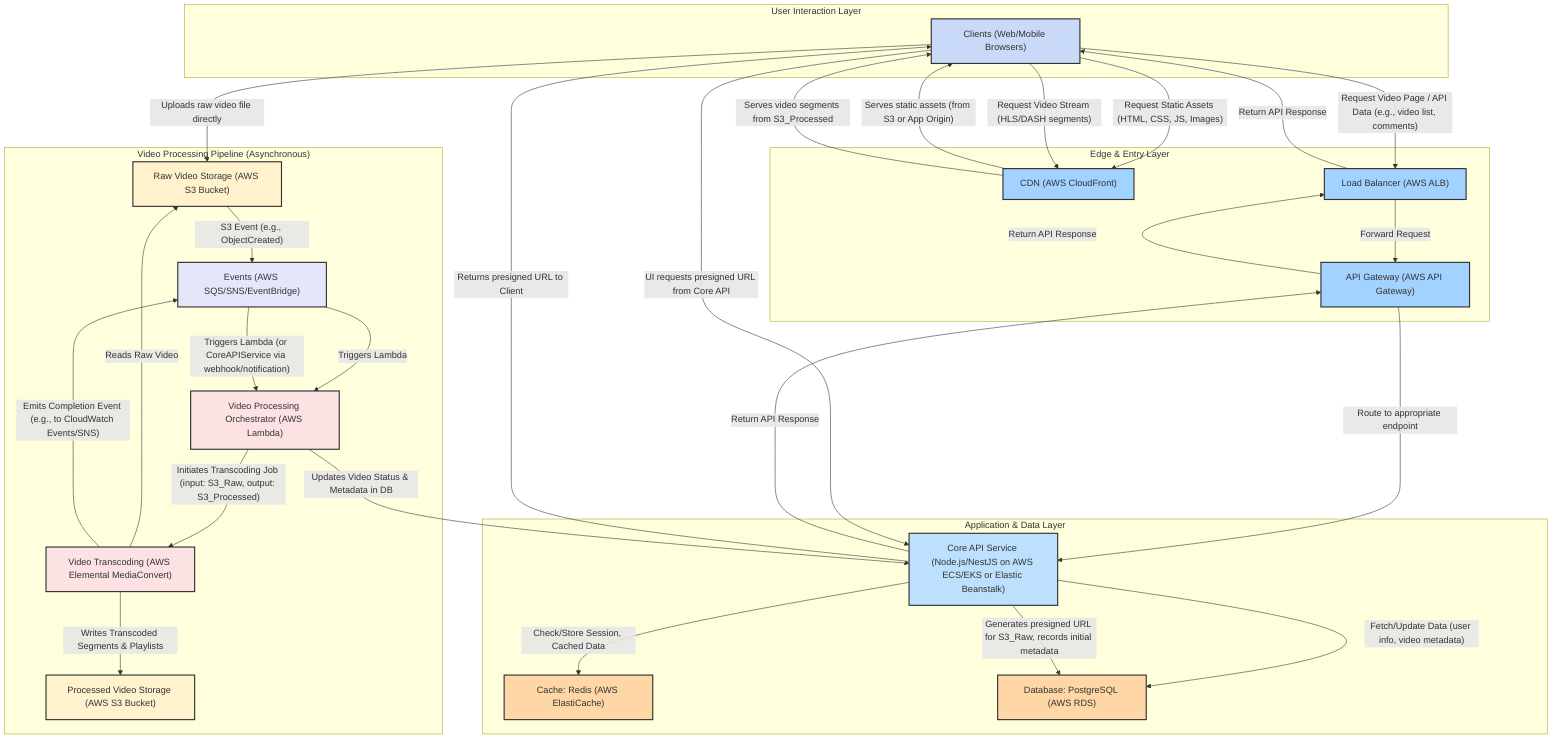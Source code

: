 graph TD
    subgraph "User Interaction Layer"
        Client["Clients (Web/Mobile Browsers)"]
    end

    subgraph "Edge & Entry Layer"
        CDN["CDN (AWS CloudFront)"]
        LB["Load Balancer (AWS ALB)"]
        APIGW["API Gateway (AWS API Gateway)"]
    end

    subgraph "Application & Data Layer"
        CoreAPIService["Core API Service (Node.js/NestJS on AWS ECS/EKS or Elastic Beanstalk)"]
        Cache["Cache: Redis (AWS ElastiCache)"]
        DB["Database: PostgreSQL (AWS RDS)"]
    end

    subgraph "Video Processing Pipeline (Asynchronous)"
        S3_Raw["Raw Video Storage (AWS S3 Bucket)"]
        S3_Processed["Processed Video Storage (AWS S3 Bucket)"]
        VideoProcessingOrchestrator["Video Processing Orchestrator (AWS Lambda)"]
        MediaConvertService["Video Transcoding (AWS Elemental MediaConvert)"]
        ProcessingEvents["Events (AWS SQS/SNS/EventBridge)"]
    end

%% --- Core User Flows (Viewing & Interaction) ---
    Client -- "Request Video Page / API Data (e.g., video list, comments)" --> LB
    LB -- "Forward Request" --> APIGW
    APIGW -- "Route to appropriate endpoint" --> CoreAPIService

    CoreAPIService -- "Fetch/Update Data (user info, video metadata)" --> DB
    CoreAPIService -- "Check/Store Session, Cached Data" --> Cache
    CoreAPIService -- "Return API Response" --> APIGW
    APIGW -- "Return API Response" --> LB
    LB -- "Return API Response" --> Client

    Client -- "Request Static Assets (HTML, CSS, JS, Images)" --> CDN
    Client -- "Request Video Stream (HLS/DASH segments)" --> CDN
    CDN -- "Serves static assets (from S3 or App Origin)" --> Client
    CDN -- "Serves video segments from S3_Processed" --> Client

%% --- Video Upload & Processing Flow ---
    Client -- "UI requests presigned URL from Core API" --> CoreAPIService
    CoreAPIService -- "Generates presigned URL for S3_Raw, records initial metadata" --> DB
    CoreAPIService -- "Returns presigned URL to Client" --> Client
    Client -- "Uploads raw video file directly" --> S3_Raw

    S3_Raw -- "S3 Event (e.g., ObjectCreated)" --> ProcessingEvents
    ProcessingEvents -- "Triggers Lambda" --> VideoProcessingOrchestrator
    VideoProcessingOrchestrator -- "Initiates Transcoding Job (input: S3_Raw, output: S3_Processed)" --> MediaConvertService
    MediaConvertService -- "Reads Raw Video" --> S3_Raw
    MediaConvertService -- "Writes Transcoded Segments & Playlists" --> S3_Processed
    MediaConvertService -- "Emits Completion Event (e.g., to CloudWatch Events/SNS)" --> ProcessingEvents
    ProcessingEvents -- "Triggers Lambda (or CoreAPIService via webhook/notification)" --> VideoProcessingOrchestrator
    VideoProcessingOrchestrator -- "Updates Video Status & Metadata in DB" --> CoreAPIService
%% Or directly updates DB if IAM permissions allow and logic is simple

%% --- Styling (Optional, for better visual separation) ---
    classDef client fill:#C9DAF8,stroke:#333,stroke-width:2px;
    classDef edge fill:#A2D2FF,stroke:#333,stroke-width:2px;
    classDef app fill:#BDE0FE,stroke:#333,stroke-width:2px;
    classDef data fill:#FFD6A5,stroke:#333,stroke-width:2px;
    classDef pipeline fill:#FDE2E4,stroke:#333,stroke-width:2px;
    classDef storage fill:#FFF2CC,stroke:#333,stroke-width:2px;
    classDef eventbus fill:#E6E6FA,stroke:#333,stroke-width:2px;

    class Client client;
    class CDN,LB,APIGW edge;
    class CoreAPIService app;
    class Cache,DB data;
    class S3_Raw,S3_Processed storage;
    class VideoProcessingOrchestrator,MediaConvertService pipeline;
    class ProcessingEvents eventbus;